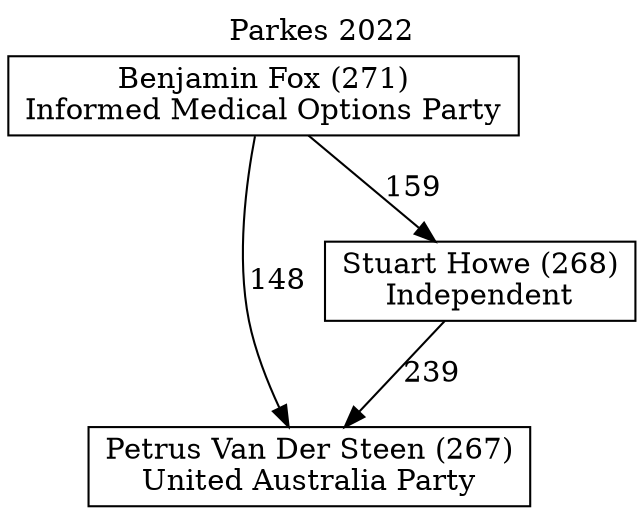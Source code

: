 // House preference flow
digraph "Petrus Van Der Steen (267)_Parkes_2022" {
	graph [label="Parkes 2022" labelloc=t mclimit=10]
	node [shape=box]
	"Petrus Van Der Steen (267)" [label="Petrus Van Der Steen (267)
United Australia Party"]
	"Stuart Howe (268)" [label="Stuart Howe (268)
Independent"]
	"Benjamin Fox (271)" [label="Benjamin Fox (271)
Informed Medical Options Party"]
	"Stuart Howe (268)" -> "Petrus Van Der Steen (267)" [label=239]
	"Benjamin Fox (271)" -> "Stuart Howe (268)" [label=159]
	"Benjamin Fox (271)" -> "Petrus Van Der Steen (267)" [label=148]
}
